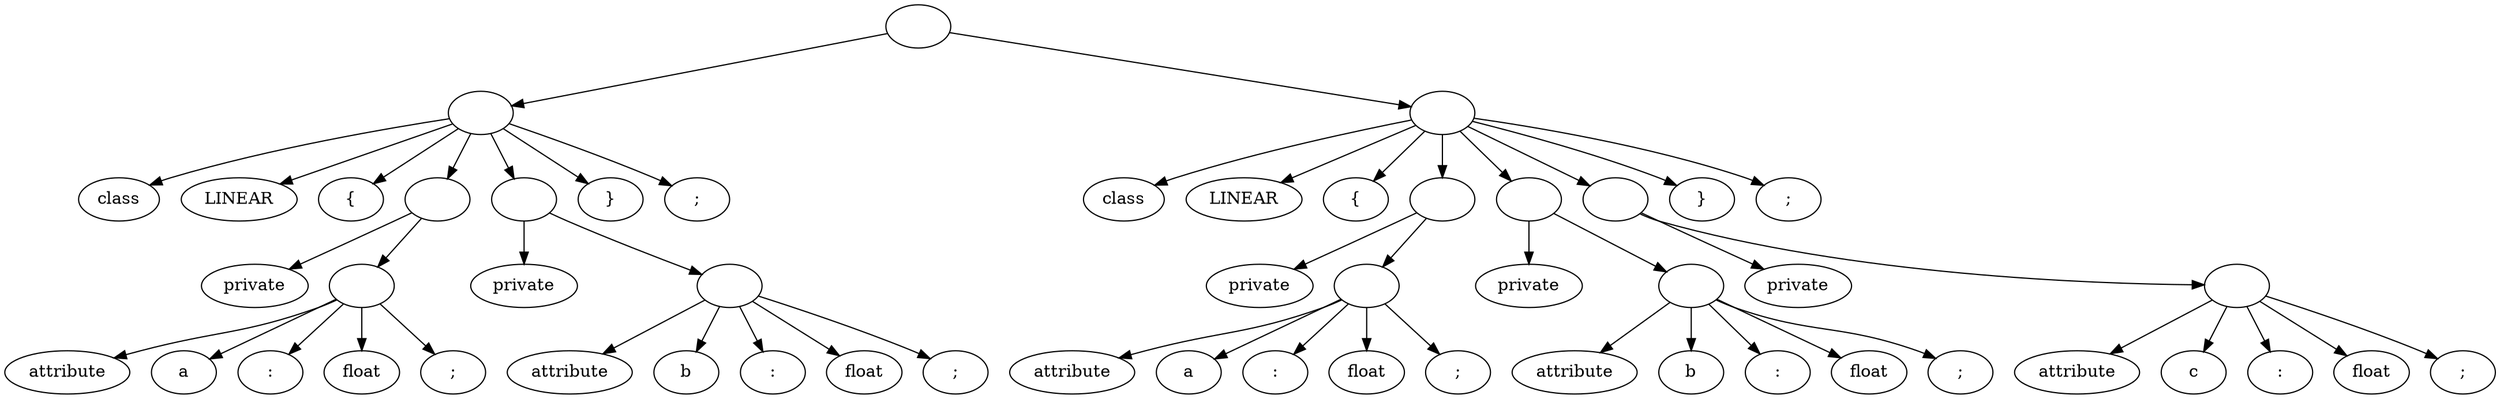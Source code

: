 digraph AST {
node55530882 [label=""]
node55530882 -> node30015890
node30015890 [label=""]
node30015890 -> node1707556
node1707556 [label="class"]
node30015890 -> node15368010
node15368010 [label="LINEAR"]
node30015890 -> node4094363
node4094363 [label="{"]
node30015890 -> node36849274
node36849274 [label=""]
node36849274 -> node63208015
node63208015 [label="private"]
node36849274 -> node32001227
node32001227 [label=""]
node32001227 -> node19575591
node19575591 [label="attribute"]
node32001227 -> node41962596
node41962596 [label="a"]
node32001227 -> node42119052
node42119052 [label=":"]
node32001227 -> node43527150
node43527150 [label="float"]
node32001227 -> node56200037
node56200037 [label=";"]
node30015890 -> node36038289
node36038289 [label=""]
node36038289 -> node55909147
node55909147 [label="private"]
node36038289 -> node33420276
node33420276 [label=""]
node33420276 -> node32347029
node32347029 [label="attribute"]
node33420276 -> node22687807
node22687807 [label="b"]
node33420276 -> node2863675
node2863675 [label=":"]
node33420276 -> node25773083
node25773083 [label="float"]
node33420276 -> node30631159
node30631159 [label=";"]
node30015890 -> node7244975
node7244975 [label="}"]
node30015890 -> node65204782
node65204782 [label=";"]
node55530882 -> node49972132
node49972132 [label=""]
node49972132 -> node47096010
node47096010 [label="class"]
node49972132 -> node21210914
node21210914 [label="LINEAR"]
node49972132 -> node56680499
node56680499 [label="{"]
node49972132 -> node40362448
node40362448 [label=""]
node40362448 -> node27717712
node27717712 [label="private"]
node40362448 -> node48132822
node48132822 [label=""]
node48132822 -> node30542218
node30542218 [label="attribute"]
node48132822 -> node6444509
node6444509 [label="a"]
node48132822 -> node58000584
node58000584 [label=":"]
node48132822 -> node52243212
node52243212 [label="float"]
node48132822 -> node426867
node426867 [label=";"]
node49972132 -> node3841804
node3841804 [label=""]
node3841804 -> node34576242
node34576242 [label="private"]
node3841804 -> node42750725
node42750725 [label=""]
node42750725 -> node49212206
node49212206 [label="attribute"]
node42750725 -> node40256670
node40256670 [label="b"]
node42750725 -> node26765710
node26765710 [label=":"]
node42750725 -> node39564799
node39564799 [label="float"]
node42750725 -> node20538874
node20538874 [label=";"]
node49972132 -> node50632145
node50632145 [label=""]
node50632145 -> node53036123
node53036123 [label="private"]
node50632145 -> node7563067
node7563067 [label=""]
node7563067 -> node958745
node958745 [label="attribute"]
node7563067 -> node8628710
node8628710 [label="c"]
node7563067 -> node10549531
node10549531 [label=":"]
node7563067 -> node27836922
node27836922 [label="float"]
node7563067 -> node49205706
node49205706 [label=";"]
node49972132 -> node40198173
node40198173 [label="}"]
node49972132 -> node26239245
node26239245 [label=";"]
}
